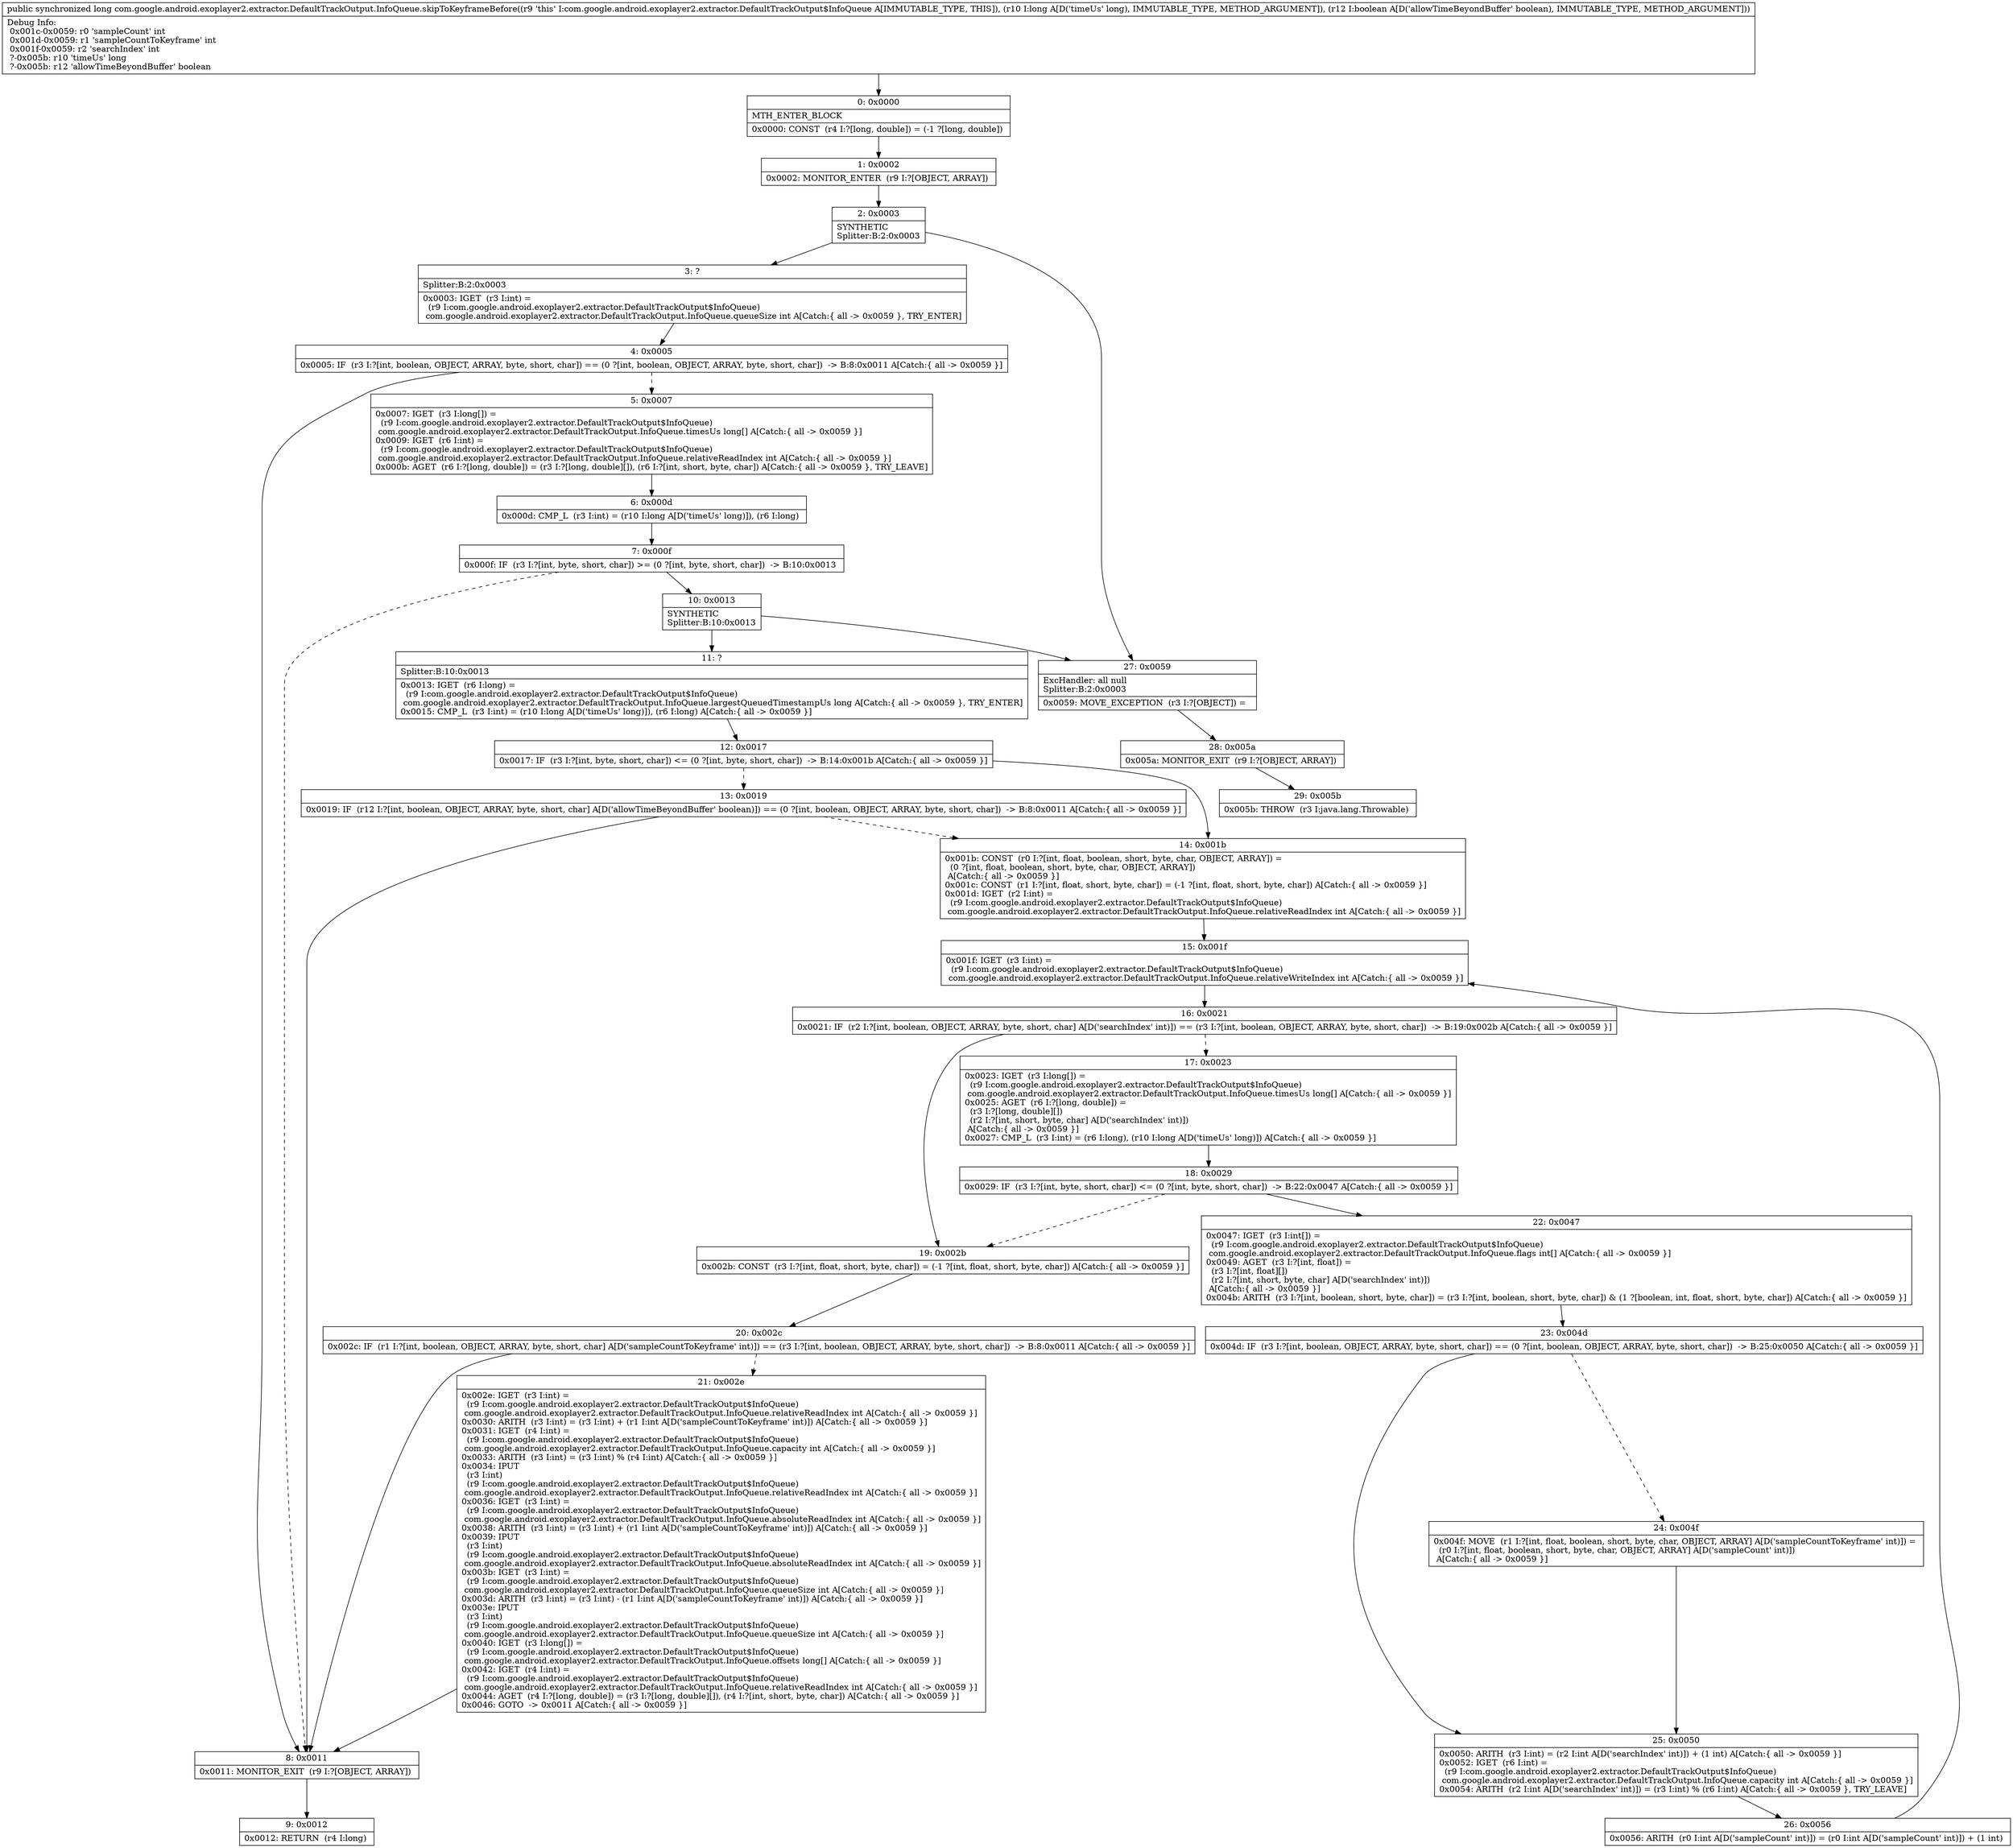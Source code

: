 digraph "CFG forcom.google.android.exoplayer2.extractor.DefaultTrackOutput.InfoQueue.skipToKeyframeBefore(JZ)J" {
Node_0 [shape=record,label="{0\:\ 0x0000|MTH_ENTER_BLOCK\l|0x0000: CONST  (r4 I:?[long, double]) = (\-1 ?[long, double]) \l}"];
Node_1 [shape=record,label="{1\:\ 0x0002|0x0002: MONITOR_ENTER  (r9 I:?[OBJECT, ARRAY]) \l}"];
Node_2 [shape=record,label="{2\:\ 0x0003|SYNTHETIC\lSplitter:B:2:0x0003\l}"];
Node_3 [shape=record,label="{3\:\ ?|Splitter:B:2:0x0003\l|0x0003: IGET  (r3 I:int) = \l  (r9 I:com.google.android.exoplayer2.extractor.DefaultTrackOutput$InfoQueue)\l com.google.android.exoplayer2.extractor.DefaultTrackOutput.InfoQueue.queueSize int A[Catch:\{ all \-\> 0x0059 \}, TRY_ENTER]\l}"];
Node_4 [shape=record,label="{4\:\ 0x0005|0x0005: IF  (r3 I:?[int, boolean, OBJECT, ARRAY, byte, short, char]) == (0 ?[int, boolean, OBJECT, ARRAY, byte, short, char])  \-\> B:8:0x0011 A[Catch:\{ all \-\> 0x0059 \}]\l}"];
Node_5 [shape=record,label="{5\:\ 0x0007|0x0007: IGET  (r3 I:long[]) = \l  (r9 I:com.google.android.exoplayer2.extractor.DefaultTrackOutput$InfoQueue)\l com.google.android.exoplayer2.extractor.DefaultTrackOutput.InfoQueue.timesUs long[] A[Catch:\{ all \-\> 0x0059 \}]\l0x0009: IGET  (r6 I:int) = \l  (r9 I:com.google.android.exoplayer2.extractor.DefaultTrackOutput$InfoQueue)\l com.google.android.exoplayer2.extractor.DefaultTrackOutput.InfoQueue.relativeReadIndex int A[Catch:\{ all \-\> 0x0059 \}]\l0x000b: AGET  (r6 I:?[long, double]) = (r3 I:?[long, double][]), (r6 I:?[int, short, byte, char]) A[Catch:\{ all \-\> 0x0059 \}, TRY_LEAVE]\l}"];
Node_6 [shape=record,label="{6\:\ 0x000d|0x000d: CMP_L  (r3 I:int) = (r10 I:long A[D('timeUs' long)]), (r6 I:long) \l}"];
Node_7 [shape=record,label="{7\:\ 0x000f|0x000f: IF  (r3 I:?[int, byte, short, char]) \>= (0 ?[int, byte, short, char])  \-\> B:10:0x0013 \l}"];
Node_8 [shape=record,label="{8\:\ 0x0011|0x0011: MONITOR_EXIT  (r9 I:?[OBJECT, ARRAY]) \l}"];
Node_9 [shape=record,label="{9\:\ 0x0012|0x0012: RETURN  (r4 I:long) \l}"];
Node_10 [shape=record,label="{10\:\ 0x0013|SYNTHETIC\lSplitter:B:10:0x0013\l}"];
Node_11 [shape=record,label="{11\:\ ?|Splitter:B:10:0x0013\l|0x0013: IGET  (r6 I:long) = \l  (r9 I:com.google.android.exoplayer2.extractor.DefaultTrackOutput$InfoQueue)\l com.google.android.exoplayer2.extractor.DefaultTrackOutput.InfoQueue.largestQueuedTimestampUs long A[Catch:\{ all \-\> 0x0059 \}, TRY_ENTER]\l0x0015: CMP_L  (r3 I:int) = (r10 I:long A[D('timeUs' long)]), (r6 I:long) A[Catch:\{ all \-\> 0x0059 \}]\l}"];
Node_12 [shape=record,label="{12\:\ 0x0017|0x0017: IF  (r3 I:?[int, byte, short, char]) \<= (0 ?[int, byte, short, char])  \-\> B:14:0x001b A[Catch:\{ all \-\> 0x0059 \}]\l}"];
Node_13 [shape=record,label="{13\:\ 0x0019|0x0019: IF  (r12 I:?[int, boolean, OBJECT, ARRAY, byte, short, char] A[D('allowTimeBeyondBuffer' boolean)]) == (0 ?[int, boolean, OBJECT, ARRAY, byte, short, char])  \-\> B:8:0x0011 A[Catch:\{ all \-\> 0x0059 \}]\l}"];
Node_14 [shape=record,label="{14\:\ 0x001b|0x001b: CONST  (r0 I:?[int, float, boolean, short, byte, char, OBJECT, ARRAY]) = \l  (0 ?[int, float, boolean, short, byte, char, OBJECT, ARRAY])\l A[Catch:\{ all \-\> 0x0059 \}]\l0x001c: CONST  (r1 I:?[int, float, short, byte, char]) = (\-1 ?[int, float, short, byte, char]) A[Catch:\{ all \-\> 0x0059 \}]\l0x001d: IGET  (r2 I:int) = \l  (r9 I:com.google.android.exoplayer2.extractor.DefaultTrackOutput$InfoQueue)\l com.google.android.exoplayer2.extractor.DefaultTrackOutput.InfoQueue.relativeReadIndex int A[Catch:\{ all \-\> 0x0059 \}]\l}"];
Node_15 [shape=record,label="{15\:\ 0x001f|0x001f: IGET  (r3 I:int) = \l  (r9 I:com.google.android.exoplayer2.extractor.DefaultTrackOutput$InfoQueue)\l com.google.android.exoplayer2.extractor.DefaultTrackOutput.InfoQueue.relativeWriteIndex int A[Catch:\{ all \-\> 0x0059 \}]\l}"];
Node_16 [shape=record,label="{16\:\ 0x0021|0x0021: IF  (r2 I:?[int, boolean, OBJECT, ARRAY, byte, short, char] A[D('searchIndex' int)]) == (r3 I:?[int, boolean, OBJECT, ARRAY, byte, short, char])  \-\> B:19:0x002b A[Catch:\{ all \-\> 0x0059 \}]\l}"];
Node_17 [shape=record,label="{17\:\ 0x0023|0x0023: IGET  (r3 I:long[]) = \l  (r9 I:com.google.android.exoplayer2.extractor.DefaultTrackOutput$InfoQueue)\l com.google.android.exoplayer2.extractor.DefaultTrackOutput.InfoQueue.timesUs long[] A[Catch:\{ all \-\> 0x0059 \}]\l0x0025: AGET  (r6 I:?[long, double]) = \l  (r3 I:?[long, double][])\l  (r2 I:?[int, short, byte, char] A[D('searchIndex' int)])\l A[Catch:\{ all \-\> 0x0059 \}]\l0x0027: CMP_L  (r3 I:int) = (r6 I:long), (r10 I:long A[D('timeUs' long)]) A[Catch:\{ all \-\> 0x0059 \}]\l}"];
Node_18 [shape=record,label="{18\:\ 0x0029|0x0029: IF  (r3 I:?[int, byte, short, char]) \<= (0 ?[int, byte, short, char])  \-\> B:22:0x0047 A[Catch:\{ all \-\> 0x0059 \}]\l}"];
Node_19 [shape=record,label="{19\:\ 0x002b|0x002b: CONST  (r3 I:?[int, float, short, byte, char]) = (\-1 ?[int, float, short, byte, char]) A[Catch:\{ all \-\> 0x0059 \}]\l}"];
Node_20 [shape=record,label="{20\:\ 0x002c|0x002c: IF  (r1 I:?[int, boolean, OBJECT, ARRAY, byte, short, char] A[D('sampleCountToKeyframe' int)]) == (r3 I:?[int, boolean, OBJECT, ARRAY, byte, short, char])  \-\> B:8:0x0011 A[Catch:\{ all \-\> 0x0059 \}]\l}"];
Node_21 [shape=record,label="{21\:\ 0x002e|0x002e: IGET  (r3 I:int) = \l  (r9 I:com.google.android.exoplayer2.extractor.DefaultTrackOutput$InfoQueue)\l com.google.android.exoplayer2.extractor.DefaultTrackOutput.InfoQueue.relativeReadIndex int A[Catch:\{ all \-\> 0x0059 \}]\l0x0030: ARITH  (r3 I:int) = (r3 I:int) + (r1 I:int A[D('sampleCountToKeyframe' int)]) A[Catch:\{ all \-\> 0x0059 \}]\l0x0031: IGET  (r4 I:int) = \l  (r9 I:com.google.android.exoplayer2.extractor.DefaultTrackOutput$InfoQueue)\l com.google.android.exoplayer2.extractor.DefaultTrackOutput.InfoQueue.capacity int A[Catch:\{ all \-\> 0x0059 \}]\l0x0033: ARITH  (r3 I:int) = (r3 I:int) % (r4 I:int) A[Catch:\{ all \-\> 0x0059 \}]\l0x0034: IPUT  \l  (r3 I:int)\l  (r9 I:com.google.android.exoplayer2.extractor.DefaultTrackOutput$InfoQueue)\l com.google.android.exoplayer2.extractor.DefaultTrackOutput.InfoQueue.relativeReadIndex int A[Catch:\{ all \-\> 0x0059 \}]\l0x0036: IGET  (r3 I:int) = \l  (r9 I:com.google.android.exoplayer2.extractor.DefaultTrackOutput$InfoQueue)\l com.google.android.exoplayer2.extractor.DefaultTrackOutput.InfoQueue.absoluteReadIndex int A[Catch:\{ all \-\> 0x0059 \}]\l0x0038: ARITH  (r3 I:int) = (r3 I:int) + (r1 I:int A[D('sampleCountToKeyframe' int)]) A[Catch:\{ all \-\> 0x0059 \}]\l0x0039: IPUT  \l  (r3 I:int)\l  (r9 I:com.google.android.exoplayer2.extractor.DefaultTrackOutput$InfoQueue)\l com.google.android.exoplayer2.extractor.DefaultTrackOutput.InfoQueue.absoluteReadIndex int A[Catch:\{ all \-\> 0x0059 \}]\l0x003b: IGET  (r3 I:int) = \l  (r9 I:com.google.android.exoplayer2.extractor.DefaultTrackOutput$InfoQueue)\l com.google.android.exoplayer2.extractor.DefaultTrackOutput.InfoQueue.queueSize int A[Catch:\{ all \-\> 0x0059 \}]\l0x003d: ARITH  (r3 I:int) = (r3 I:int) \- (r1 I:int A[D('sampleCountToKeyframe' int)]) A[Catch:\{ all \-\> 0x0059 \}]\l0x003e: IPUT  \l  (r3 I:int)\l  (r9 I:com.google.android.exoplayer2.extractor.DefaultTrackOutput$InfoQueue)\l com.google.android.exoplayer2.extractor.DefaultTrackOutput.InfoQueue.queueSize int A[Catch:\{ all \-\> 0x0059 \}]\l0x0040: IGET  (r3 I:long[]) = \l  (r9 I:com.google.android.exoplayer2.extractor.DefaultTrackOutput$InfoQueue)\l com.google.android.exoplayer2.extractor.DefaultTrackOutput.InfoQueue.offsets long[] A[Catch:\{ all \-\> 0x0059 \}]\l0x0042: IGET  (r4 I:int) = \l  (r9 I:com.google.android.exoplayer2.extractor.DefaultTrackOutput$InfoQueue)\l com.google.android.exoplayer2.extractor.DefaultTrackOutput.InfoQueue.relativeReadIndex int A[Catch:\{ all \-\> 0x0059 \}]\l0x0044: AGET  (r4 I:?[long, double]) = (r3 I:?[long, double][]), (r4 I:?[int, short, byte, char]) A[Catch:\{ all \-\> 0x0059 \}]\l0x0046: GOTO  \-\> 0x0011 A[Catch:\{ all \-\> 0x0059 \}]\l}"];
Node_22 [shape=record,label="{22\:\ 0x0047|0x0047: IGET  (r3 I:int[]) = \l  (r9 I:com.google.android.exoplayer2.extractor.DefaultTrackOutput$InfoQueue)\l com.google.android.exoplayer2.extractor.DefaultTrackOutput.InfoQueue.flags int[] A[Catch:\{ all \-\> 0x0059 \}]\l0x0049: AGET  (r3 I:?[int, float]) = \l  (r3 I:?[int, float][])\l  (r2 I:?[int, short, byte, char] A[D('searchIndex' int)])\l A[Catch:\{ all \-\> 0x0059 \}]\l0x004b: ARITH  (r3 I:?[int, boolean, short, byte, char]) = (r3 I:?[int, boolean, short, byte, char]) & (1 ?[boolean, int, float, short, byte, char]) A[Catch:\{ all \-\> 0x0059 \}]\l}"];
Node_23 [shape=record,label="{23\:\ 0x004d|0x004d: IF  (r3 I:?[int, boolean, OBJECT, ARRAY, byte, short, char]) == (0 ?[int, boolean, OBJECT, ARRAY, byte, short, char])  \-\> B:25:0x0050 A[Catch:\{ all \-\> 0x0059 \}]\l}"];
Node_24 [shape=record,label="{24\:\ 0x004f|0x004f: MOVE  (r1 I:?[int, float, boolean, short, byte, char, OBJECT, ARRAY] A[D('sampleCountToKeyframe' int)]) = \l  (r0 I:?[int, float, boolean, short, byte, char, OBJECT, ARRAY] A[D('sampleCount' int)])\l A[Catch:\{ all \-\> 0x0059 \}]\l}"];
Node_25 [shape=record,label="{25\:\ 0x0050|0x0050: ARITH  (r3 I:int) = (r2 I:int A[D('searchIndex' int)]) + (1 int) A[Catch:\{ all \-\> 0x0059 \}]\l0x0052: IGET  (r6 I:int) = \l  (r9 I:com.google.android.exoplayer2.extractor.DefaultTrackOutput$InfoQueue)\l com.google.android.exoplayer2.extractor.DefaultTrackOutput.InfoQueue.capacity int A[Catch:\{ all \-\> 0x0059 \}]\l0x0054: ARITH  (r2 I:int A[D('searchIndex' int)]) = (r3 I:int) % (r6 I:int) A[Catch:\{ all \-\> 0x0059 \}, TRY_LEAVE]\l}"];
Node_26 [shape=record,label="{26\:\ 0x0056|0x0056: ARITH  (r0 I:int A[D('sampleCount' int)]) = (r0 I:int A[D('sampleCount' int)]) + (1 int) \l}"];
Node_27 [shape=record,label="{27\:\ 0x0059|ExcHandler: all null\lSplitter:B:2:0x0003\l|0x0059: MOVE_EXCEPTION  (r3 I:?[OBJECT]) =  \l}"];
Node_28 [shape=record,label="{28\:\ 0x005a|0x005a: MONITOR_EXIT  (r9 I:?[OBJECT, ARRAY]) \l}"];
Node_29 [shape=record,label="{29\:\ 0x005b|0x005b: THROW  (r3 I:java.lang.Throwable) \l}"];
MethodNode[shape=record,label="{public synchronized long com.google.android.exoplayer2.extractor.DefaultTrackOutput.InfoQueue.skipToKeyframeBefore((r9 'this' I:com.google.android.exoplayer2.extractor.DefaultTrackOutput$InfoQueue A[IMMUTABLE_TYPE, THIS]), (r10 I:long A[D('timeUs' long), IMMUTABLE_TYPE, METHOD_ARGUMENT]), (r12 I:boolean A[D('allowTimeBeyondBuffer' boolean), IMMUTABLE_TYPE, METHOD_ARGUMENT]))  | Debug Info:\l  0x001c\-0x0059: r0 'sampleCount' int\l  0x001d\-0x0059: r1 'sampleCountToKeyframe' int\l  0x001f\-0x0059: r2 'searchIndex' int\l  ?\-0x005b: r10 'timeUs' long\l  ?\-0x005b: r12 'allowTimeBeyondBuffer' boolean\l}"];
MethodNode -> Node_0;
Node_0 -> Node_1;
Node_1 -> Node_2;
Node_2 -> Node_3;
Node_2 -> Node_27;
Node_3 -> Node_4;
Node_4 -> Node_5[style=dashed];
Node_4 -> Node_8;
Node_5 -> Node_6;
Node_6 -> Node_7;
Node_7 -> Node_8[style=dashed];
Node_7 -> Node_10;
Node_8 -> Node_9;
Node_10 -> Node_11;
Node_10 -> Node_27;
Node_11 -> Node_12;
Node_12 -> Node_13[style=dashed];
Node_12 -> Node_14;
Node_13 -> Node_8;
Node_13 -> Node_14[style=dashed];
Node_14 -> Node_15;
Node_15 -> Node_16;
Node_16 -> Node_17[style=dashed];
Node_16 -> Node_19;
Node_17 -> Node_18;
Node_18 -> Node_19[style=dashed];
Node_18 -> Node_22;
Node_19 -> Node_20;
Node_20 -> Node_8;
Node_20 -> Node_21[style=dashed];
Node_21 -> Node_8;
Node_22 -> Node_23;
Node_23 -> Node_24[style=dashed];
Node_23 -> Node_25;
Node_24 -> Node_25;
Node_25 -> Node_26;
Node_26 -> Node_15;
Node_27 -> Node_28;
Node_28 -> Node_29;
}

